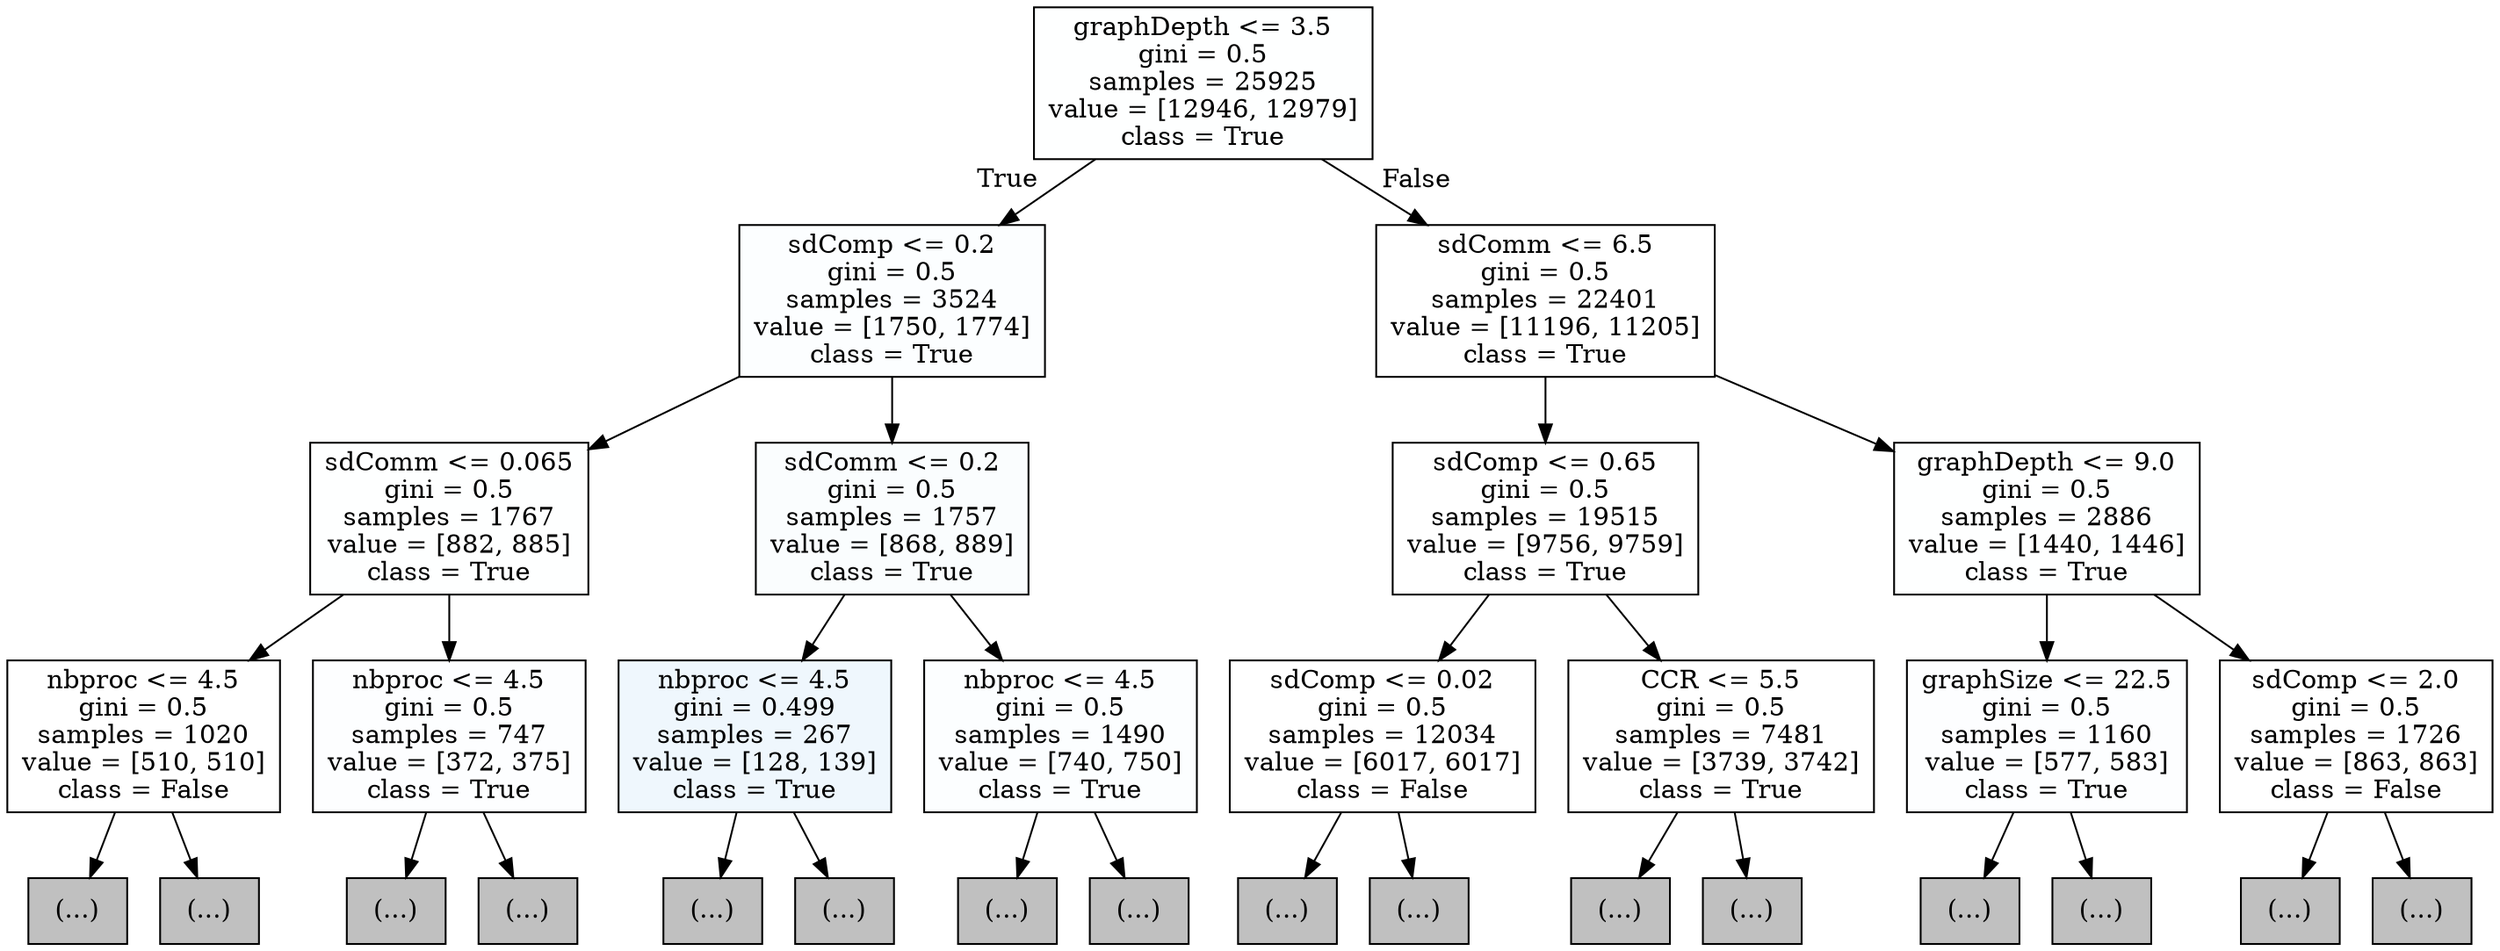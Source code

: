 digraph Tree {
node [shape=box, style="filled", color="black"] ;
0 [label="graphDepth <= 3.5\ngini = 0.5\nsamples = 25925\nvalue = [12946, 12979]\nclass = True", fillcolor="#feffff"] ;
1 [label="sdComp <= 0.2\ngini = 0.5\nsamples = 3524\nvalue = [1750, 1774]\nclass = True", fillcolor="#fcfeff"] ;
0 -> 1 [labeldistance=2.5, labelangle=45, headlabel="True"] ;
2 [label="sdComm <= 0.065\ngini = 0.5\nsamples = 1767\nvalue = [882, 885]\nclass = True", fillcolor="#feffff"] ;
1 -> 2 ;
3 [label="nbproc <= 4.5\ngini = 0.5\nsamples = 1020\nvalue = [510, 510]\nclass = False", fillcolor="#ffffff"] ;
2 -> 3 ;
4 [label="(...)", fillcolor="#C0C0C0"] ;
3 -> 4 ;
15 [label="(...)", fillcolor="#C0C0C0"] ;
3 -> 15 ;
26 [label="nbproc <= 4.5\ngini = 0.5\nsamples = 747\nvalue = [372, 375]\nclass = True", fillcolor="#fdfeff"] ;
2 -> 26 ;
27 [label="(...)", fillcolor="#C0C0C0"] ;
26 -> 27 ;
38 [label="(...)", fillcolor="#C0C0C0"] ;
26 -> 38 ;
49 [label="sdComm <= 0.2\ngini = 0.5\nsamples = 1757\nvalue = [868, 889]\nclass = True", fillcolor="#fafdfe"] ;
1 -> 49 ;
50 [label="nbproc <= 4.5\ngini = 0.499\nsamples = 267\nvalue = [128, 139]\nclass = True", fillcolor="#eff7fd"] ;
49 -> 50 ;
51 [label="(...)", fillcolor="#C0C0C0"] ;
50 -> 51 ;
54 [label="(...)", fillcolor="#C0C0C0"] ;
50 -> 54 ;
57 [label="nbproc <= 4.5\ngini = 0.5\nsamples = 1490\nvalue = [740, 750]\nclass = True", fillcolor="#fcfeff"] ;
49 -> 57 ;
58 [label="(...)", fillcolor="#C0C0C0"] ;
57 -> 58 ;
83 [label="(...)", fillcolor="#C0C0C0"] ;
57 -> 83 ;
108 [label="sdComm <= 6.5\ngini = 0.5\nsamples = 22401\nvalue = [11196, 11205]\nclass = True", fillcolor="#ffffff"] ;
0 -> 108 [labeldistance=2.5, labelangle=-45, headlabel="False"] ;
109 [label="sdComp <= 0.65\ngini = 0.5\nsamples = 19515\nvalue = [9756, 9759]\nclass = True", fillcolor="#ffffff"] ;
108 -> 109 ;
110 [label="sdComp <= 0.02\ngini = 0.5\nsamples = 12034\nvalue = [6017, 6017]\nclass = False", fillcolor="#ffffff"] ;
109 -> 110 ;
111 [label="(...)", fillcolor="#C0C0C0"] ;
110 -> 111 ;
190 [label="(...)", fillcolor="#C0C0C0"] ;
110 -> 190 ;
509 [label="CCR <= 5.5\ngini = 0.5\nsamples = 7481\nvalue = [3739, 3742]\nclass = True", fillcolor="#ffffff"] ;
109 -> 509 ;
510 [label="(...)", fillcolor="#C0C0C0"] ;
509 -> 510 ;
587 [label="(...)", fillcolor="#C0C0C0"] ;
509 -> 587 ;
750 [label="graphDepth <= 9.0\ngini = 0.5\nsamples = 2886\nvalue = [1440, 1446]\nclass = True", fillcolor="#feffff"] ;
108 -> 750 ;
751 [label="graphSize <= 22.5\ngini = 0.5\nsamples = 1160\nvalue = [577, 583]\nclass = True", fillcolor="#fdfeff"] ;
750 -> 751 ;
752 [label="(...)", fillcolor="#C0C0C0"] ;
751 -> 752 ;
763 [label="(...)", fillcolor="#C0C0C0"] ;
751 -> 763 ;
786 [label="sdComp <= 2.0\ngini = 0.5\nsamples = 1726\nvalue = [863, 863]\nclass = False", fillcolor="#ffffff"] ;
750 -> 786 ;
787 [label="(...)", fillcolor="#C0C0C0"] ;
786 -> 787 ;
802 [label="(...)", fillcolor="#C0C0C0"] ;
786 -> 802 ;
}
